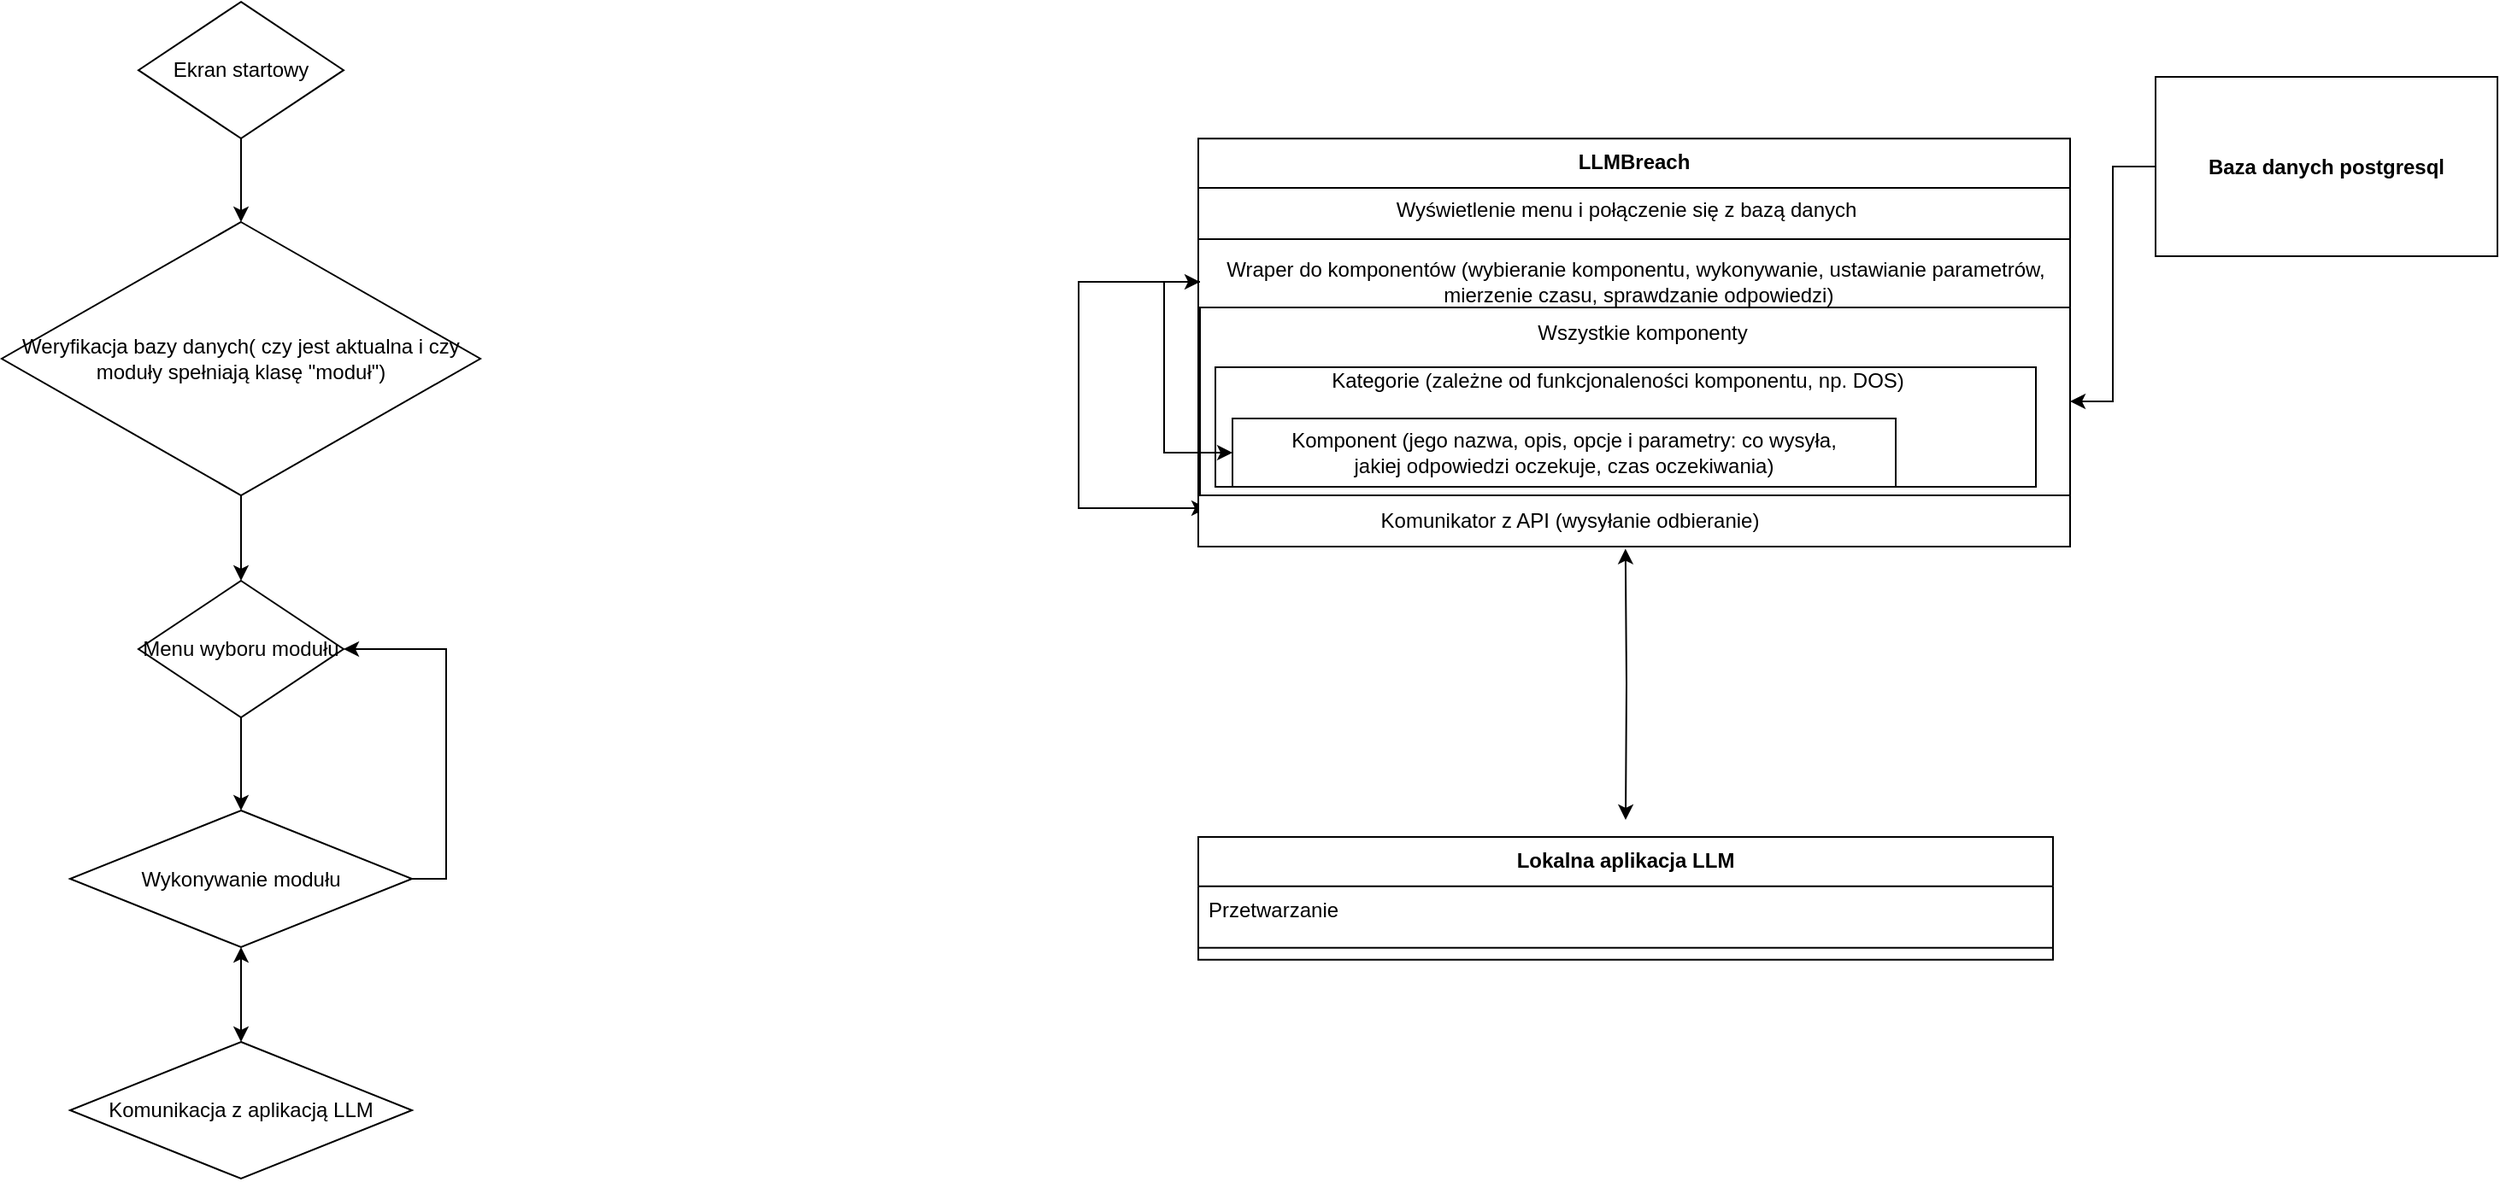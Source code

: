 <mxfile version="24.7.12">
  <diagram name="Strona-1" id="xsa9B9rwEk3ypq9Gwho9">
    <mxGraphModel dx="1886" dy="525" grid="1" gridSize="10" guides="1" tooltips="1" connect="1" arrows="1" fold="1" page="1" pageScale="1" pageWidth="827" pageHeight="1169" math="0" shadow="0">
      <root>
        <mxCell id="0" />
        <mxCell id="1" parent="0" />
        <mxCell id="NHLAjTvj-q2QCi7Z65vW-63" value="" style="rounded=0;whiteSpace=wrap;html=1;" parent="1" vertex="1">
          <mxGeometry x="21" y="355" width="499" height="35" as="geometry" />
        </mxCell>
        <mxCell id="NHLAjTvj-q2QCi7Z65vW-59" value="" style="rounded=0;whiteSpace=wrap;html=1;" parent="1" vertex="1">
          <mxGeometry x="20" y="210" width="510" height="180" as="geometry" />
        </mxCell>
        <mxCell id="NHLAjTvj-q2QCi7Z65vW-46" style="edgeStyle=orthogonalEdgeStyle;rounded=0;orthogonalLoop=1;jettySize=auto;html=1;startArrow=classic;startFill=1;entryX=0.49;entryY=1.007;entryDx=0;entryDy=0;entryPerimeter=0;" parent="1" target="NHLAjTvj-q2QCi7Z65vW-59" edge="1">
          <mxGeometry relative="1" as="geometry">
            <mxPoint x="270" y="550" as="sourcePoint" />
            <mxPoint x="269.74" y="430" as="targetPoint" />
          </mxGeometry>
        </mxCell>
        <mxCell id="5" value="Lokalna aplikacja LLM" style="swimlane;fontStyle=1;align=center;verticalAlign=top;childLayout=stackLayout;horizontal=1;startSize=28.933;horizontalStack=0;resizeParent=1;resizeParentMax=0;resizeLast=0;collapsible=0;marginBottom=0;" parent="1" vertex="1">
          <mxGeometry x="20" y="560" width="500" height="71.933" as="geometry" />
        </mxCell>
        <mxCell id="6" value="Przetwarzanie" style="text;strokeColor=none;fillColor=none;align=left;verticalAlign=top;spacingLeft=4;spacingRight=4;overflow=hidden;rotatable=0;points=[[0,0.5],[1,0.5]];portConstraint=eastwest;" parent="5" vertex="1">
          <mxGeometry y="28.933" width="500" height="29" as="geometry" />
        </mxCell>
        <mxCell id="7" style="line;strokeWidth=1;fillColor=none;align=left;verticalAlign=middle;spacingTop=-1;spacingLeft=3;spacingRight=3;rotatable=0;labelPosition=right;points=[];portConstraint=eastwest;strokeColor=inherit;" parent="5" vertex="1">
          <mxGeometry y="57.933" width="500" height="14" as="geometry" />
        </mxCell>
        <mxCell id="NHLAjTvj-q2QCi7Z65vW-36" value="" style="rounded=0;whiteSpace=wrap;html=1;" parent="1" vertex="1">
          <mxGeometry x="21" y="250" width="509" height="110" as="geometry" />
        </mxCell>
        <mxCell id="NHLAjTvj-q2QCi7Z65vW-37" value="" style="rounded=0;whiteSpace=wrap;html=1;" parent="1" vertex="1">
          <mxGeometry x="30" y="285" width="480" height="70" as="geometry" />
        </mxCell>
        <mxCell id="NHLAjTvj-q2QCi7Z65vW-38" value="Wszystkie komponenty" style="text;html=1;align=center;verticalAlign=middle;whiteSpace=wrap;rounded=0;" parent="1" vertex="1">
          <mxGeometry x="160" y="250" width="240" height="30" as="geometry" />
        </mxCell>
        <mxCell id="NHLAjTvj-q2QCi7Z65vW-39" value="&lt;div&gt;Kategorie (zależne od funkcjonaleności komponentu, np. DOS)&lt;/div&gt;&lt;div&gt;&lt;br&gt;&lt;/div&gt;" style="text;html=1;align=center;verticalAlign=middle;whiteSpace=wrap;rounded=0;" parent="1" vertex="1">
          <mxGeometry x="21" y="285" width="489" height="30" as="geometry" />
        </mxCell>
        <mxCell id="NHLAjTvj-q2QCi7Z65vW-41" value="&lt;div&gt;Komponent (jego nazwa, opis, opcje i parametry: co wysyła,&lt;/div&gt;&lt;div&gt;jakiej odpowiedzi oczekuje, czas oczekiwania)&lt;/div&gt;" style="rounded=0;whiteSpace=wrap;html=1;" parent="1" vertex="1">
          <mxGeometry x="40" y="315" width="388" height="40" as="geometry" />
        </mxCell>
        <mxCell id="NHLAjTvj-q2QCi7Z65vW-52" style="edgeStyle=orthogonalEdgeStyle;rounded=0;orthogonalLoop=1;jettySize=auto;html=1;entryX=1;entryY=0.5;entryDx=0;entryDy=0;" parent="1" source="NHLAjTvj-q2QCi7Z65vW-50" target="NHLAjTvj-q2QCi7Z65vW-36" edge="1">
          <mxGeometry relative="1" as="geometry" />
        </mxCell>
        <mxCell id="NHLAjTvj-q2QCi7Z65vW-50" value="&lt;h4&gt;Baza danych postgresql&lt;/h4&gt;" style="rounded=0;whiteSpace=wrap;html=1;" parent="1" vertex="1">
          <mxGeometry x="580" y="115" width="200" height="105" as="geometry" />
        </mxCell>
        <mxCell id="2" value="LLMBreach" style="swimlane;fontStyle=1;align=center;verticalAlign=top;childLayout=stackLayout;horizontal=1;startSize=28.933;horizontalStack=0;resizeParent=1;resizeParentMax=0;resizeLast=0;collapsible=0;marginBottom=0;" parent="1" vertex="1">
          <mxGeometry x="20" y="151.07" width="510" height="58.93" as="geometry" />
        </mxCell>
        <mxCell id="NHLAjTvj-q2QCi7Z65vW-65" style="edgeStyle=orthogonalEdgeStyle;rounded=0;orthogonalLoop=1;jettySize=auto;html=1;entryX=0;entryY=0.5;entryDx=0;entryDy=0;startArrow=classic;startFill=1;" parent="1" source="NHLAjTvj-q2QCi7Z65vW-58" target="NHLAjTvj-q2QCi7Z65vW-41" edge="1">
          <mxGeometry relative="1" as="geometry">
            <Array as="points">
              <mxPoint y="235" />
              <mxPoint y="335" />
            </Array>
          </mxGeometry>
        </mxCell>
        <mxCell id="rRGUe4ISB4xN1bIgfNmd-7" style="edgeStyle=orthogonalEdgeStyle;rounded=0;orthogonalLoop=1;jettySize=auto;html=1;entryX=0;entryY=0.25;entryDx=0;entryDy=0;" parent="1" source="NHLAjTvj-q2QCi7Z65vW-58" target="NHLAjTvj-q2QCi7Z65vW-61" edge="1">
          <mxGeometry relative="1" as="geometry">
            <Array as="points">
              <mxPoint x="-50" y="235" />
              <mxPoint x="-50" y="368" />
            </Array>
          </mxGeometry>
        </mxCell>
        <mxCell id="NHLAjTvj-q2QCi7Z65vW-58" value="Wraper do komponentów (wybieranie komponentu, wykonywanie, ustawianie parametrów,&lt;br&gt;&amp;nbsp;mierzenie czasu, sprawdzanie odpowiedzi)" style="text;html=1;align=center;verticalAlign=middle;whiteSpace=wrap;rounded=0;" parent="1" vertex="1">
          <mxGeometry x="21" y="220.003" width="510" height="30" as="geometry" />
        </mxCell>
        <mxCell id="NHLAjTvj-q2QCi7Z65vW-60" value="Wyświetlenie menu i połączenie się z bazą danych" style="text;html=1;align=center;verticalAlign=middle;resizable=0;points=[];autosize=1;strokeColor=none;fillColor=none;" parent="1" vertex="1">
          <mxGeometry x="125" y="178" width="290" height="30" as="geometry" />
        </mxCell>
        <mxCell id="NHLAjTvj-q2QCi7Z65vW-67" value="" style="rounded=0;whiteSpace=wrap;html=1;" parent="1" vertex="1">
          <mxGeometry x="20" y="360" width="510" height="30" as="geometry" />
        </mxCell>
        <mxCell id="NHLAjTvj-q2QCi7Z65vW-61" value="Komunikator z API (wysyłanie odbieranie)" style="text;html=1;align=center;verticalAlign=middle;whiteSpace=wrap;rounded=0;" parent="1" vertex="1">
          <mxGeometry x="25" y="360" width="425" height="30" as="geometry" />
        </mxCell>
        <mxCell id="Mppl3Bngeb9TIjAJbDSZ-8" style="edgeStyle=orthogonalEdgeStyle;rounded=0;orthogonalLoop=1;jettySize=auto;html=1;" edge="1" parent="1" source="Mppl3Bngeb9TIjAJbDSZ-7" target="Mppl3Bngeb9TIjAJbDSZ-9">
          <mxGeometry relative="1" as="geometry">
            <mxPoint x="-640" y="200" as="targetPoint" />
          </mxGeometry>
        </mxCell>
        <mxCell id="Mppl3Bngeb9TIjAJbDSZ-7" value="Ekran startowy" style="rhombus;whiteSpace=wrap;html=1;" vertex="1" parent="1">
          <mxGeometry x="-600" y="71.07" width="120" height="80" as="geometry" />
        </mxCell>
        <mxCell id="Mppl3Bngeb9TIjAJbDSZ-10" style="edgeStyle=orthogonalEdgeStyle;rounded=0;orthogonalLoop=1;jettySize=auto;html=1;" edge="1" parent="1" source="Mppl3Bngeb9TIjAJbDSZ-9" target="Mppl3Bngeb9TIjAJbDSZ-11">
          <mxGeometry relative="1" as="geometry">
            <mxPoint x="-540" y="420" as="targetPoint" />
          </mxGeometry>
        </mxCell>
        <mxCell id="Mppl3Bngeb9TIjAJbDSZ-9" value="&lt;font style=&quot;font-size: 12px;&quot;&gt;Weryfikacja bazy danych( czy jest aktualna i czy moduły spełniają klasę &quot;moduł&quot;)&lt;/font&gt;" style="rhombus;whiteSpace=wrap;html=1;" vertex="1" parent="1">
          <mxGeometry x="-680" y="200" width="280" height="160" as="geometry" />
        </mxCell>
        <mxCell id="Mppl3Bngeb9TIjAJbDSZ-12" style="edgeStyle=orthogonalEdgeStyle;rounded=0;orthogonalLoop=1;jettySize=auto;html=1;" edge="1" parent="1" source="Mppl3Bngeb9TIjAJbDSZ-11" target="Mppl3Bngeb9TIjAJbDSZ-13">
          <mxGeometry relative="1" as="geometry">
            <mxPoint x="-540" y="540" as="targetPoint" />
          </mxGeometry>
        </mxCell>
        <mxCell id="Mppl3Bngeb9TIjAJbDSZ-11" value="Menu wyboru modułu" style="rhombus;whiteSpace=wrap;html=1;" vertex="1" parent="1">
          <mxGeometry x="-600" y="410" width="120" height="80" as="geometry" />
        </mxCell>
        <mxCell id="Mppl3Bngeb9TIjAJbDSZ-15" style="edgeStyle=orthogonalEdgeStyle;rounded=0;orthogonalLoop=1;jettySize=auto;html=1;exitX=0.5;exitY=1;exitDx=0;exitDy=0;entryX=0.5;entryY=0;entryDx=0;entryDy=0;startArrow=classic;startFill=1;" edge="1" parent="1" source="Mppl3Bngeb9TIjAJbDSZ-13" target="Mppl3Bngeb9TIjAJbDSZ-14">
          <mxGeometry relative="1" as="geometry" />
        </mxCell>
        <mxCell id="Mppl3Bngeb9TIjAJbDSZ-16" style="edgeStyle=orthogonalEdgeStyle;rounded=0;orthogonalLoop=1;jettySize=auto;html=1;exitX=1;exitY=0.5;exitDx=0;exitDy=0;entryX=1;entryY=0.5;entryDx=0;entryDy=0;" edge="1" parent="1" source="Mppl3Bngeb9TIjAJbDSZ-13" target="Mppl3Bngeb9TIjAJbDSZ-11">
          <mxGeometry relative="1" as="geometry" />
        </mxCell>
        <mxCell id="Mppl3Bngeb9TIjAJbDSZ-13" value="Wykonywanie modułu" style="rhombus;whiteSpace=wrap;html=1;" vertex="1" parent="1">
          <mxGeometry x="-640" y="544.5" width="200" height="80" as="geometry" />
        </mxCell>
        <mxCell id="Mppl3Bngeb9TIjAJbDSZ-14" value="Komunikacja z aplikacją LLM" style="rhombus;whiteSpace=wrap;html=1;" vertex="1" parent="1">
          <mxGeometry x="-640" y="680" width="200" height="80" as="geometry" />
        </mxCell>
      </root>
    </mxGraphModel>
  </diagram>
</mxfile>
